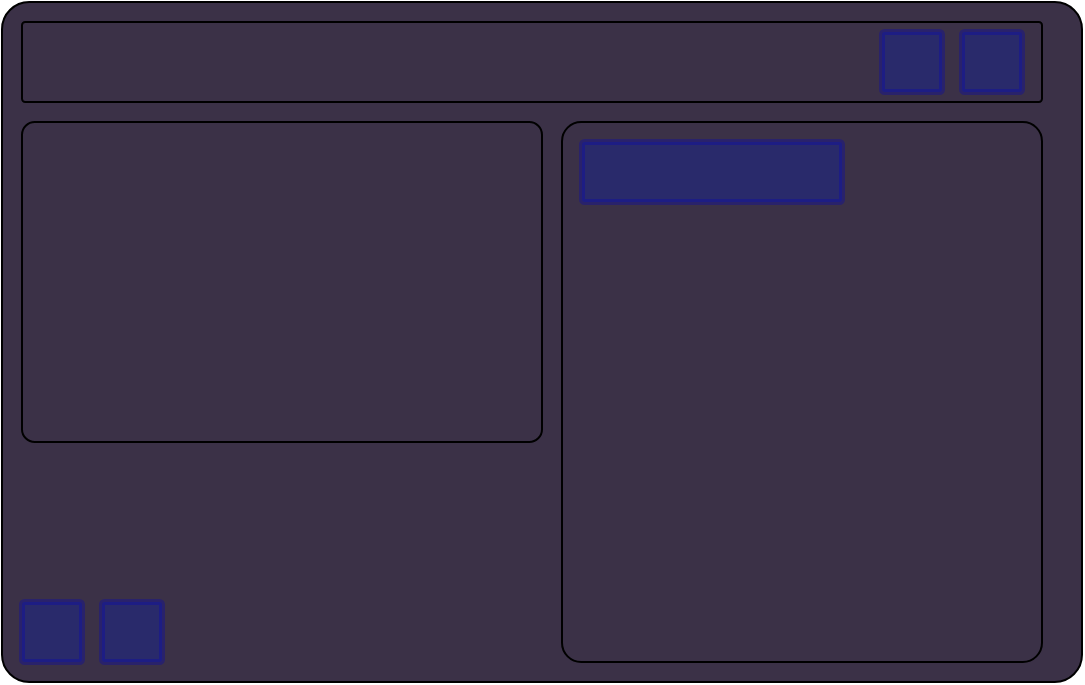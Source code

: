 <mxfile>
    <diagram id="mhgaRPr_KfN_I3Dz4703" name="Page-1">
        <mxGraphModel dx="727" dy="456" grid="1" gridSize="10" guides="1" tooltips="1" connect="1" arrows="1" fold="1" page="1" pageScale="1" pageWidth="827" pageHeight="1169" math="0" shadow="0">
            <root>
                <mxCell id="0"/>
                <mxCell id="1" parent="0"/>
                <mxCell id="2" value="" style="rounded=1;whiteSpace=wrap;html=1;arcSize=4;fillColor=#3B3147;" parent="1" vertex="1">
                    <mxGeometry x="110" y="60" width="540" height="340" as="geometry"/>
                </mxCell>
                <mxCell id="3" value="" style="rounded=1;whiteSpace=wrap;html=1;arcSize=4;fillColor=#3B3147;" parent="1" vertex="1">
                    <mxGeometry x="120" y="70" width="510" height="40" as="geometry"/>
                </mxCell>
                <mxCell id="4" value="" style="rounded=1;whiteSpace=wrap;html=1;arcSize=4;fillColor=#3B3147;" parent="1" vertex="1">
                    <mxGeometry x="120" y="120" width="260" height="160" as="geometry"/>
                </mxCell>
                <mxCell id="5" value="" style="rounded=1;whiteSpace=wrap;html=1;arcSize=4;fillColor=#3B3147;" parent="1" vertex="1">
                    <mxGeometry x="390" y="120" width="240" height="270" as="geometry"/>
                </mxCell>
                <mxCell id="6" value="" style="rounded=1;whiteSpace=wrap;html=1;fillColor=#001DBC;arcSize=4;fontColor=#ffffff;strokeColor=#0000BC;opacity=30;strokeWidth=3;" parent="1" vertex="1">
                    <mxGeometry x="400" y="130" width="130" height="30" as="geometry"/>
                </mxCell>
                <mxCell id="7" value="" style="rounded=1;whiteSpace=wrap;html=1;fillColor=#001DBC;arcSize=4;fontColor=#ffffff;strokeColor=#0000BC;opacity=30;strokeWidth=3;" parent="1" vertex="1">
                    <mxGeometry x="590" y="75" width="30" height="30" as="geometry"/>
                </mxCell>
                <mxCell id="8" value="" style="rounded=1;whiteSpace=wrap;html=1;fillColor=#001DBC;arcSize=4;fontColor=#ffffff;strokeColor=#0000BC;opacity=30;strokeWidth=3;" parent="1" vertex="1">
                    <mxGeometry x="550" y="75" width="30" height="30" as="geometry"/>
                </mxCell>
                <mxCell id="9" value="" style="rounded=1;whiteSpace=wrap;html=1;fillColor=#001DBC;arcSize=4;fontColor=#ffffff;strokeColor=#0000BC;opacity=30;strokeWidth=3;" parent="1" vertex="1">
                    <mxGeometry x="120" y="360" width="30" height="30" as="geometry"/>
                </mxCell>
                <mxCell id="10" value="" style="rounded=1;whiteSpace=wrap;html=1;fillColor=#001DBC;arcSize=4;fontColor=#ffffff;strokeColor=#0000BC;opacity=30;strokeWidth=3;" parent="1" vertex="1">
                    <mxGeometry x="160" y="360" width="30" height="30" as="geometry"/>
                </mxCell>
            </root>
        </mxGraphModel>
    </diagram>
</mxfile>